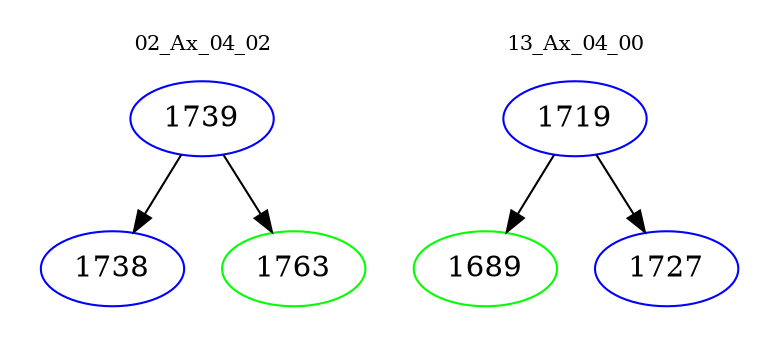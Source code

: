 digraph{
subgraph cluster_0 {
color = white
label = "02_Ax_04_02";
fontsize=10;
T0_1739 [label="1739", color="blue"]
T0_1739 -> T0_1738 [color="black"]
T0_1738 [label="1738", color="blue"]
T0_1739 -> T0_1763 [color="black"]
T0_1763 [label="1763", color="green"]
}
subgraph cluster_1 {
color = white
label = "13_Ax_04_00";
fontsize=10;
T1_1719 [label="1719", color="blue"]
T1_1719 -> T1_1689 [color="black"]
T1_1689 [label="1689", color="green"]
T1_1719 -> T1_1727 [color="black"]
T1_1727 [label="1727", color="blue"]
}
}
